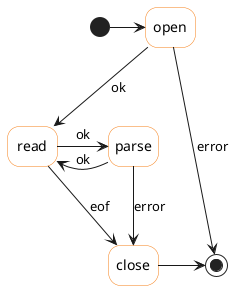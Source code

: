 @startuml

hide empty description
skinparam shadowing false
state open #white ##f57f17
state read #white ##f57f17
state parse #white ##f57f17
state close #white ##f57f17

[*] -> open
open --> read : ok
open -> [*] : error

read -> parse : ok
read --> close : eof

parse -> read : ok
parse --> close : error

close -> [*]

@enduml
